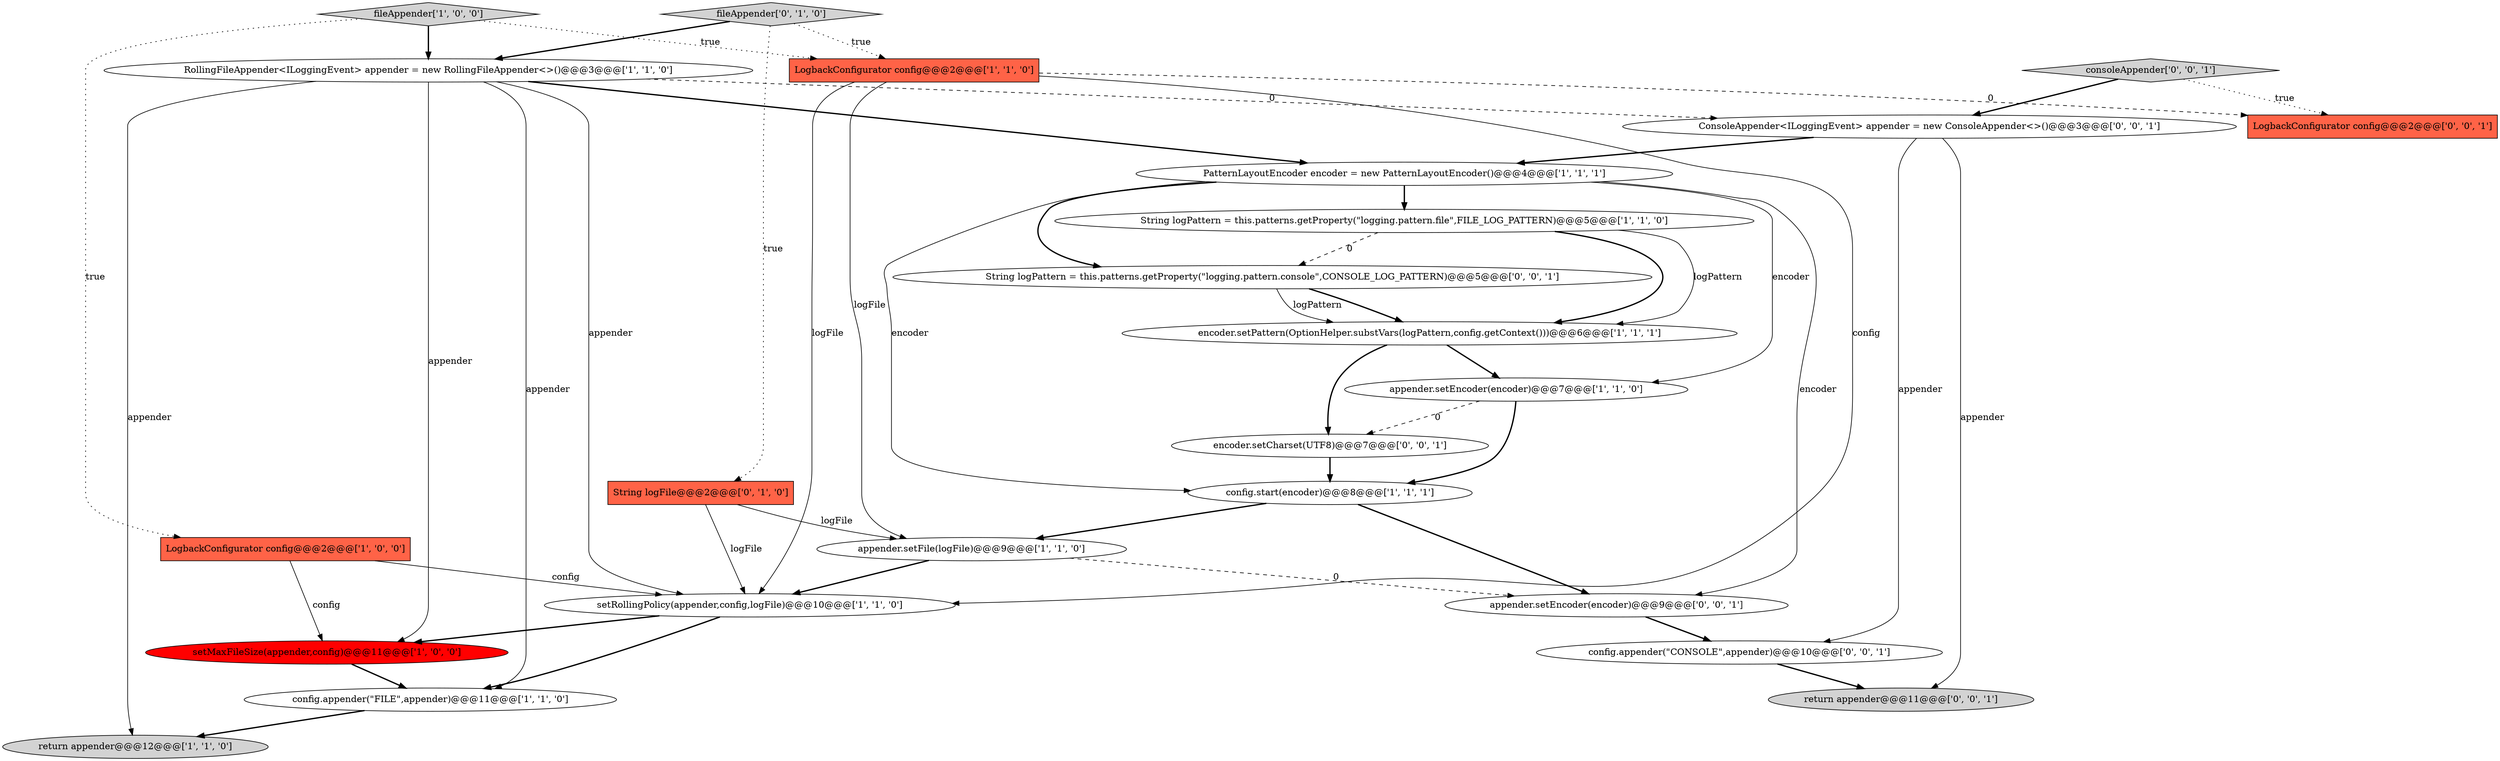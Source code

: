 digraph {
17 [style = filled, label = "encoder.setCharset(UTF8)@@@7@@@['0', '0', '1']", fillcolor = white, shape = ellipse image = "AAA0AAABBB3BBB"];
5 [style = filled, label = "setMaxFileSize(appender,config)@@@11@@@['1', '0', '0']", fillcolor = red, shape = ellipse image = "AAA1AAABBB1BBB"];
15 [style = filled, label = "fileAppender['0', '1', '0']", fillcolor = lightgray, shape = diamond image = "AAA0AAABBB2BBB"];
22 [style = filled, label = "consoleAppender['0', '0', '1']", fillcolor = lightgray, shape = diamond image = "AAA0AAABBB3BBB"];
23 [style = filled, label = "return appender@@@11@@@['0', '0', '1']", fillcolor = lightgray, shape = ellipse image = "AAA0AAABBB3BBB"];
3 [style = filled, label = "appender.setFile(logFile)@@@9@@@['1', '1', '0']", fillcolor = white, shape = ellipse image = "AAA0AAABBB1BBB"];
20 [style = filled, label = "appender.setEncoder(encoder)@@@9@@@['0', '0', '1']", fillcolor = white, shape = ellipse image = "AAA0AAABBB3BBB"];
8 [style = filled, label = "return appender@@@12@@@['1', '1', '0']", fillcolor = lightgray, shape = ellipse image = "AAA0AAABBB1BBB"];
19 [style = filled, label = "String logPattern = this.patterns.getProperty(\"logging.pattern.console\",CONSOLE_LOG_PATTERN)@@@5@@@['0', '0', '1']", fillcolor = white, shape = ellipse image = "AAA0AAABBB3BBB"];
14 [style = filled, label = "String logFile@@@2@@@['0', '1', '0']", fillcolor = tomato, shape = box image = "AAA0AAABBB2BBB"];
21 [style = filled, label = "config.appender(\"CONSOLE\",appender)@@@10@@@['0', '0', '1']", fillcolor = white, shape = ellipse image = "AAA0AAABBB3BBB"];
7 [style = filled, label = "config.appender(\"FILE\",appender)@@@11@@@['1', '1', '0']", fillcolor = white, shape = ellipse image = "AAA0AAABBB1BBB"];
4 [style = filled, label = "appender.setEncoder(encoder)@@@7@@@['1', '1', '0']", fillcolor = white, shape = ellipse image = "AAA0AAABBB1BBB"];
6 [style = filled, label = "encoder.setPattern(OptionHelper.substVars(logPattern,config.getContext()))@@@6@@@['1', '1', '1']", fillcolor = white, shape = ellipse image = "AAA0AAABBB1BBB"];
9 [style = filled, label = "String logPattern = this.patterns.getProperty(\"logging.pattern.file\",FILE_LOG_PATTERN)@@@5@@@['1', '1', '0']", fillcolor = white, shape = ellipse image = "AAA0AAABBB1BBB"];
2 [style = filled, label = "LogbackConfigurator config@@@2@@@['1', '0', '0']", fillcolor = tomato, shape = box image = "AAA0AAABBB1BBB"];
0 [style = filled, label = "RollingFileAppender<ILoggingEvent> appender = new RollingFileAppender<>()@@@3@@@['1', '1', '0']", fillcolor = white, shape = ellipse image = "AAA0AAABBB1BBB"];
11 [style = filled, label = "PatternLayoutEncoder encoder = new PatternLayoutEncoder()@@@4@@@['1', '1', '1']", fillcolor = white, shape = ellipse image = "AAA0AAABBB1BBB"];
18 [style = filled, label = "ConsoleAppender<ILoggingEvent> appender = new ConsoleAppender<>()@@@3@@@['0', '0', '1']", fillcolor = white, shape = ellipse image = "AAA0AAABBB3BBB"];
12 [style = filled, label = "LogbackConfigurator config@@@2@@@['1', '1', '0']", fillcolor = tomato, shape = box image = "AAA0AAABBB1BBB"];
10 [style = filled, label = "config.start(encoder)@@@8@@@['1', '1', '1']", fillcolor = white, shape = ellipse image = "AAA0AAABBB1BBB"];
16 [style = filled, label = "LogbackConfigurator config@@@2@@@['0', '0', '1']", fillcolor = tomato, shape = box image = "AAA0AAABBB3BBB"];
13 [style = filled, label = "fileAppender['1', '0', '0']", fillcolor = lightgray, shape = diamond image = "AAA0AAABBB1BBB"];
1 [style = filled, label = "setRollingPolicy(appender,config,logFile)@@@10@@@['1', '1', '0']", fillcolor = white, shape = ellipse image = "AAA0AAABBB1BBB"];
1->5 [style = bold, label=""];
6->17 [style = bold, label=""];
0->7 [style = solid, label="appender"];
4->10 [style = bold, label=""];
17->10 [style = bold, label=""];
10->20 [style = bold, label=""];
3->1 [style = bold, label=""];
13->12 [style = dotted, label="true"];
12->16 [style = dashed, label="0"];
4->17 [style = dashed, label="0"];
18->11 [style = bold, label=""];
9->6 [style = solid, label="logPattern"];
12->1 [style = solid, label="config"];
12->3 [style = solid, label="logFile"];
0->11 [style = bold, label=""];
10->3 [style = bold, label=""];
2->5 [style = solid, label="config"];
0->1 [style = solid, label="appender"];
14->3 [style = solid, label="logFile"];
11->10 [style = solid, label="encoder"];
11->19 [style = bold, label=""];
15->14 [style = dotted, label="true"];
11->9 [style = bold, label=""];
7->8 [style = bold, label=""];
19->6 [style = bold, label=""];
1->7 [style = bold, label=""];
9->6 [style = bold, label=""];
11->20 [style = solid, label="encoder"];
20->21 [style = bold, label=""];
19->6 [style = solid, label="logPattern"];
13->2 [style = dotted, label="true"];
9->19 [style = dashed, label="0"];
6->4 [style = bold, label=""];
22->18 [style = bold, label=""];
0->8 [style = solid, label="appender"];
15->0 [style = bold, label=""];
22->16 [style = dotted, label="true"];
3->20 [style = dashed, label="0"];
14->1 [style = solid, label="logFile"];
18->23 [style = solid, label="appender"];
15->12 [style = dotted, label="true"];
0->18 [style = dashed, label="0"];
5->7 [style = bold, label=""];
12->1 [style = solid, label="logFile"];
0->5 [style = solid, label="appender"];
18->21 [style = solid, label="appender"];
2->1 [style = solid, label="config"];
21->23 [style = bold, label=""];
13->0 [style = bold, label=""];
11->4 [style = solid, label="encoder"];
}
